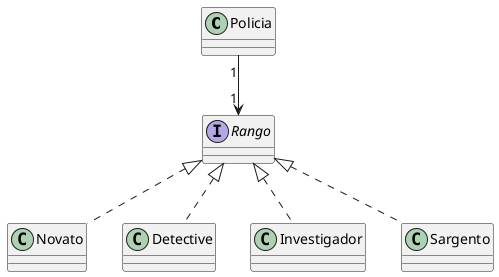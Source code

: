 @startuml

class Policia

Policia "1" --> "1" Rango

interface Rango

class Novato implements Rango
class Detective implements Rango
class Investigador implements Rango
class Sargento implements Rango

@enduml
